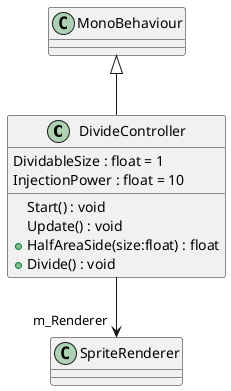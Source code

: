 @startuml
class DivideController {
    DividableSize : float = 1
    InjectionPower : float = 10
    Start() : void
    Update() : void
    + HalfAreaSide(size:float) : float
    + Divide() : void
}
MonoBehaviour <|-- DivideController
DivideController --> "m_Renderer" SpriteRenderer
@enduml
